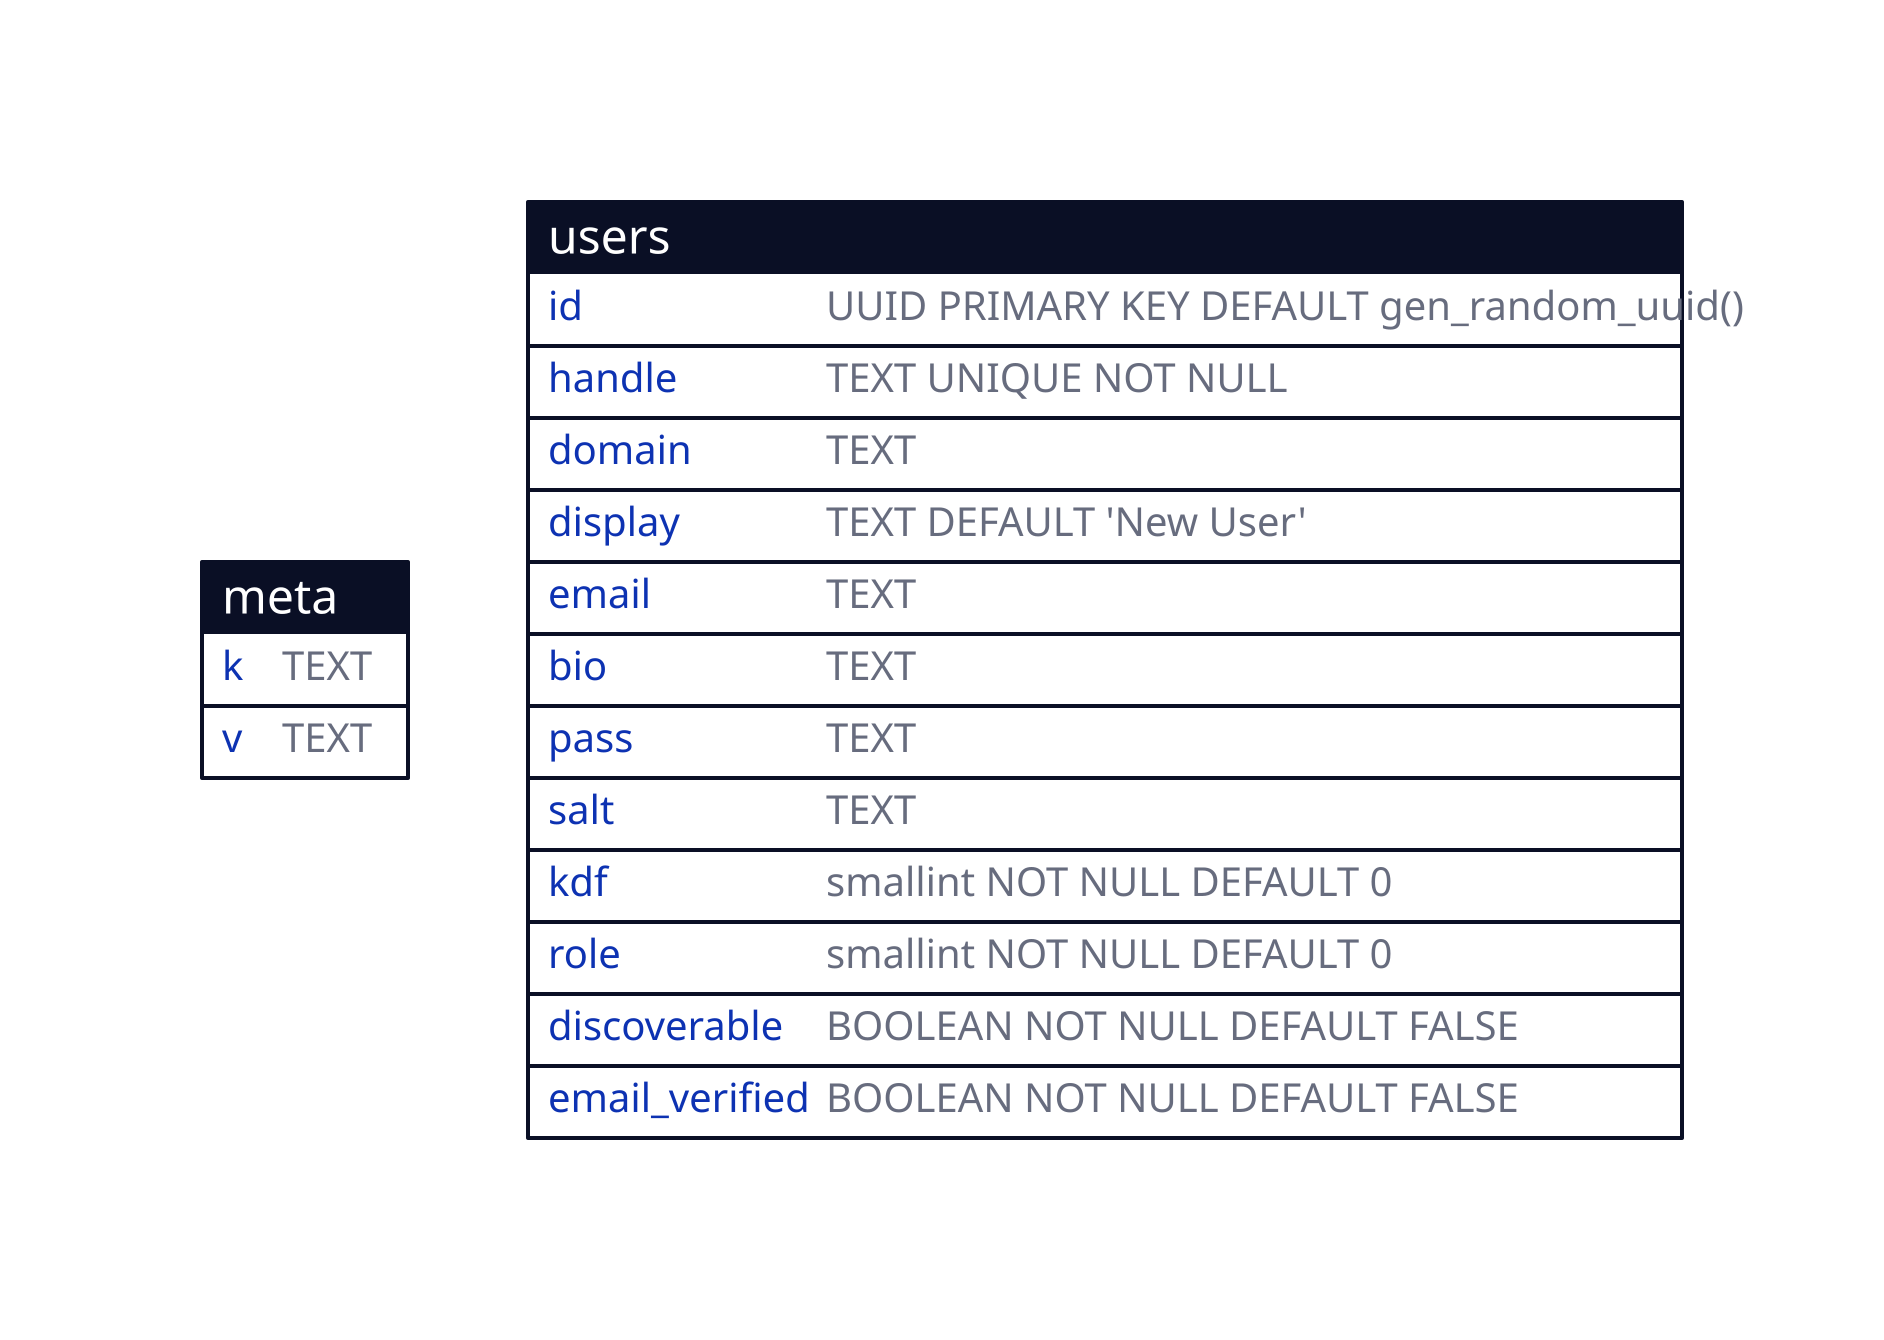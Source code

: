 meta: {
  shape: sql_table
  k: TEXT
  v: TEXT
}

users: {
  shape: sql_table

  id: UUID PRIMARY KEY DEFAULT gen_random_uuid()
  
  handle: TEXT UNIQUE NOT NULL
  domain: TEXT
  display: TEXT DEFAULT 'New User'
  email: TEXT
  bio: TEXT
  pass: TEXT
  salt: TEXT
  kdf: smallint NOT NULL DEFAULT 0
  role: smallint NOT NULL DEFAULT 0
  discoverable: BOOLEAN NOT NULL DEFAULT FALSE
  email_verified: BOOLEAN NOT NULL DEFAULT FALSE
}